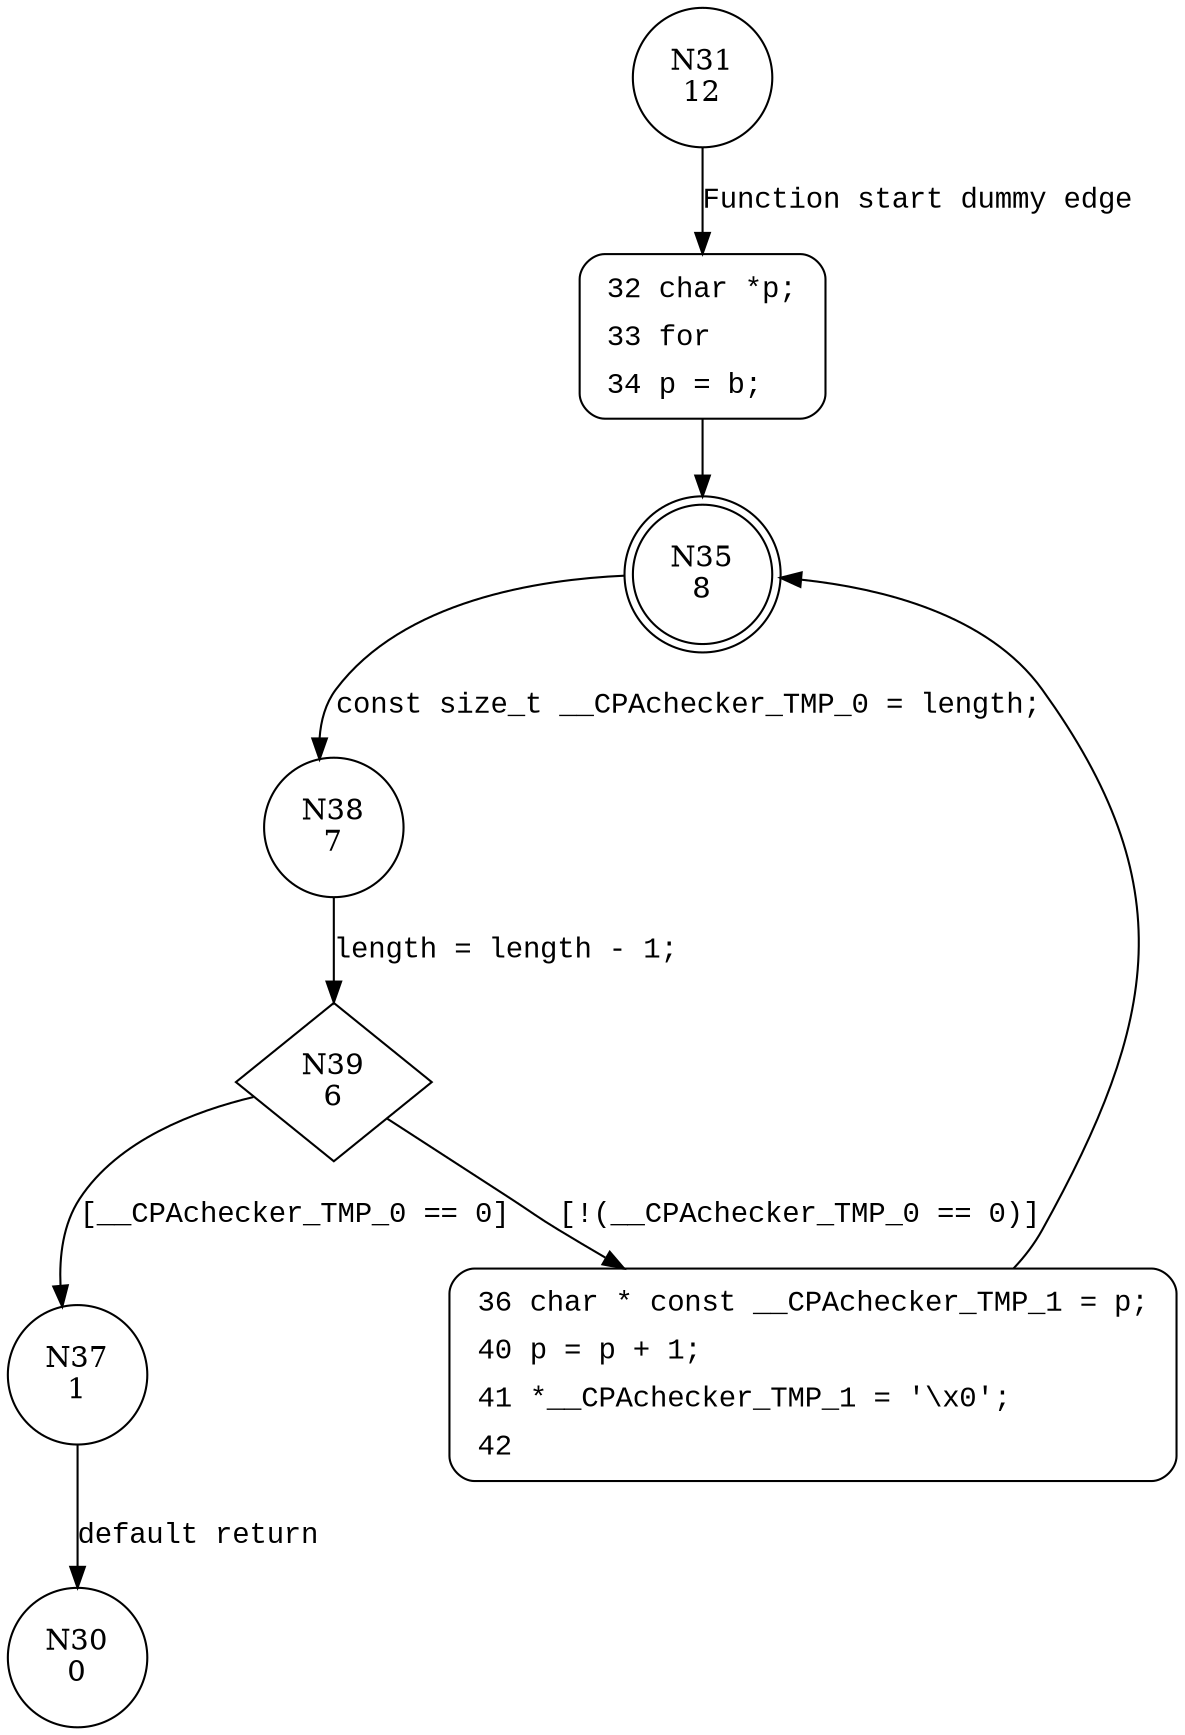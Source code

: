 digraph cbzero {
31 [shape="circle" label="N31\n12"]
32 [shape="circle" label="N32\n11"]
35 [shape="doublecircle" label="N35\n8"]
38 [shape="circle" label="N38\n7"]
39 [shape="diamond" label="N39\n6"]
37 [shape="circle" label="N37\n1"]
36 [shape="circle" label="N36\n5"]
30 [shape="circle" label="N30\n0"]
32 [style="filled,bold" penwidth="1" fillcolor="white" fontname="Courier New" shape="Mrecord" label=<<table border="0" cellborder="0" cellpadding="3" bgcolor="white"><tr><td align="right">32</td><td align="left">char *p;</td></tr><tr><td align="right">33</td><td align="left">for</td></tr><tr><td align="right">34</td><td align="left">p = b;</td></tr></table>>]
32 -> 35[label=""]
36 [style="filled,bold" penwidth="1" fillcolor="white" fontname="Courier New" shape="Mrecord" label=<<table border="0" cellborder="0" cellpadding="3" bgcolor="white"><tr><td align="right">36</td><td align="left">char * const __CPAchecker_TMP_1 = p;</td></tr><tr><td align="right">40</td><td align="left">p = p + 1;</td></tr><tr><td align="right">41</td><td align="left">*__CPAchecker_TMP_1 = &#39;\x0&#39;;</td></tr><tr><td align="right">42</td><td align="left"></td></tr></table>>]
36 -> 35[label=""]
31 -> 32 [label="Function start dummy edge" fontname="Courier New"]
35 -> 38 [label="const size_t __CPAchecker_TMP_0 = length;" fontname="Courier New"]
39 -> 37 [label="[__CPAchecker_TMP_0 == 0]" fontname="Courier New"]
39 -> 36 [label="[!(__CPAchecker_TMP_0 == 0)]" fontname="Courier New"]
37 -> 30 [label="default return" fontname="Courier New"]
38 -> 39 [label="length = length - 1;" fontname="Courier New"]
}
